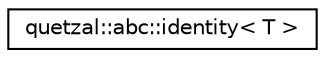 digraph "Graphical Class Hierarchy"
{
 // LATEX_PDF_SIZE
  edge [fontname="Helvetica",fontsize="10",labelfontname="Helvetica",labelfontsize="10"];
  node [fontname="Helvetica",fontsize="10",shape=record];
  rankdir="LR";
  Node0 [label="quetzal::abc::identity\< T \>",height=0.2,width=0.4,color="black", fillcolor="white", style="filled",URL="$structquetzal_1_1abc_1_1identity.html",tooltip=" "];
}
